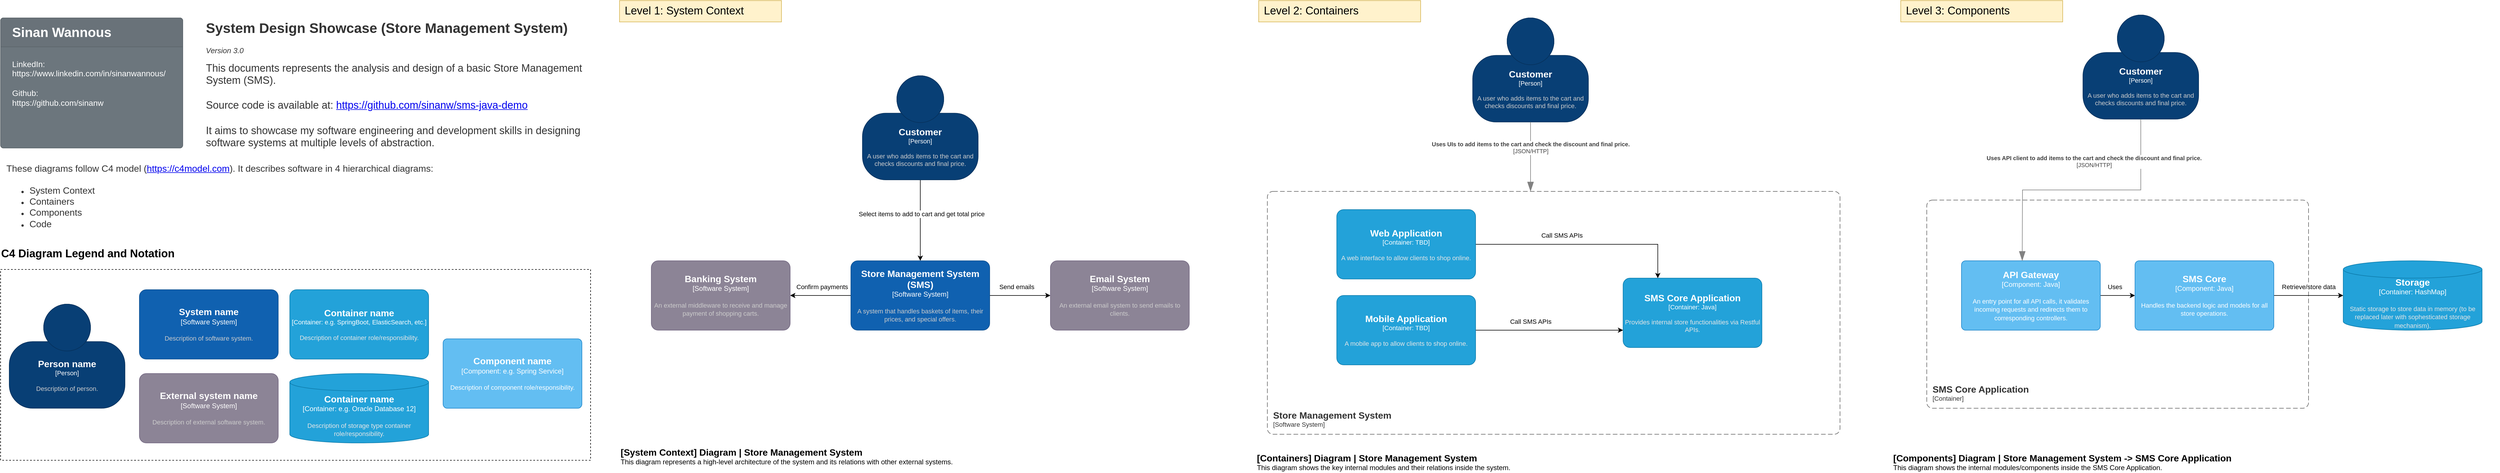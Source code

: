 <mxfile version="21.5.0" type="device">
  <diagram name="Page-1" id="MFLpzhn2GXu0ctGxnvM6">
    <mxGraphModel dx="2534" dy="836" grid="1" gridSize="15" guides="1" tooltips="1" connect="1" arrows="1" fold="1" page="1" pageScale="1" pageWidth="1100" pageHeight="850" background="none" math="0" shadow="0">
      <root>
        <mxCell id="0" />
        <mxCell id="1" parent="0" />
        <mxCell id="vuONfHx-ZHGGwaUKGC4--67" value="" style="rounded=0;whiteSpace=wrap;html=1;fillColor=none;dashed=1;" parent="1" vertex="1">
          <mxGeometry x="-1050" y="480" width="1020" height="330" as="geometry" />
        </mxCell>
        <mxCell id="bbW5NZuDTEyF3h5te4tl-3" style="edgeStyle=orthogonalEdgeStyle;rounded=0;orthogonalLoop=1;jettySize=auto;html=1;entryX=0;entryY=0.5;entryDx=0;entryDy=0;entryPerimeter=0;" parent="1" source="JzZajVvd9xsnFqszx3Ye-1" target="bbW5NZuDTEyF3h5te4tl-2" edge="1">
          <mxGeometry relative="1" as="geometry" />
        </mxCell>
        <mxCell id="bbW5NZuDTEyF3h5te4tl-4" value="Send emails&amp;nbsp;" style="edgeLabel;html=1;align=center;verticalAlign=middle;resizable=0;points=[];" parent="bbW5NZuDTEyF3h5te4tl-3" vertex="1" connectable="0">
          <mxGeometry x="0.213" y="1" relative="1" as="geometry">
            <mxPoint x="-16" y="-14" as="offset" />
          </mxGeometry>
        </mxCell>
        <mxCell id="bbW5NZuDTEyF3h5te4tl-8" style="edgeStyle=orthogonalEdgeStyle;rounded=0;orthogonalLoop=1;jettySize=auto;html=1;entryX=1;entryY=0.5;entryDx=0;entryDy=0;entryPerimeter=0;" parent="1" source="JzZajVvd9xsnFqszx3Ye-1" target="bbW5NZuDTEyF3h5te4tl-7" edge="1">
          <mxGeometry relative="1" as="geometry" />
        </mxCell>
        <mxCell id="bbW5NZuDTEyF3h5te4tl-9" value="Confirm payments" style="edgeLabel;html=1;align=center;verticalAlign=middle;resizable=0;points=[];" parent="bbW5NZuDTEyF3h5te4tl-8" vertex="1" connectable="0">
          <mxGeometry x="0.233" y="-2" relative="1" as="geometry">
            <mxPoint x="14" y="-13" as="offset" />
          </mxGeometry>
        </mxCell>
        <object placeholders="1" c4Name="Store Management System (SMS)" c4Type="Software System" c4Description="A system that handles baskets of items, their prices, and special offers." label="&lt;font style=&quot;font-size: 16px&quot;&gt;&lt;b&gt;%c4Name%&lt;/b&gt;&lt;/font&gt;&lt;div&gt;[%c4Type%]&lt;/div&gt;&lt;br&gt;&lt;div&gt;&lt;font style=&quot;font-size: 11px&quot;&gt;&lt;font color=&quot;#cccccc&quot;&gt;%c4Description%&lt;/font&gt;&lt;/div&gt;" id="JzZajVvd9xsnFqszx3Ye-1">
          <mxCell style="rounded=1;whiteSpace=wrap;html=1;labelBackgroundColor=none;fillColor=#1061B0;fontColor=#ffffff;align=center;arcSize=10;strokeColor=#0D5091;metaEdit=1;resizable=0;points=[[0.25,0,0],[0.5,0,0],[0.75,0,0],[1,0.25,0],[1,0.5,0],[1,0.75,0],[0.75,1,0],[0.5,1,0],[0.25,1,0],[0,0.75,0],[0,0.5,0],[0,0.25,0]];" parent="1" vertex="1">
            <mxGeometry x="420" y="465" width="240" height="120" as="geometry" />
          </mxCell>
        </object>
        <mxCell id="JzZajVvd9xsnFqszx3Ye-3" style="edgeStyle=orthogonalEdgeStyle;rounded=0;orthogonalLoop=1;jettySize=auto;html=1;" parent="1" source="JzZajVvd9xsnFqszx3Ye-2" target="JzZajVvd9xsnFqszx3Ye-1" edge="1">
          <mxGeometry relative="1" as="geometry" />
        </mxCell>
        <mxCell id="JzZajVvd9xsnFqszx3Ye-4" value="Select items to add to cart and get total price" style="edgeLabel;html=1;align=center;verticalAlign=middle;resizable=0;points=[];" parent="JzZajVvd9xsnFqszx3Ye-3" vertex="1" connectable="0">
          <mxGeometry x="-0.16" y="2" relative="1" as="geometry">
            <mxPoint as="offset" />
          </mxGeometry>
        </mxCell>
        <object placeholders="1" c4Name="Customer" c4Type="Person" c4Description="A user who adds items to the cart and checks discounts and final price." label="&lt;font style=&quot;font-size: 16px&quot;&gt;&lt;b&gt;%c4Name%&lt;/b&gt;&lt;/font&gt;&lt;div&gt;[%c4Type%]&lt;/div&gt;&lt;br&gt;&lt;div&gt;&lt;font style=&quot;font-size: 11px&quot;&gt;&lt;font color=&quot;#cccccc&quot;&gt;%c4Description%&lt;/font&gt;&lt;/div&gt;" id="JzZajVvd9xsnFqszx3Ye-2">
          <mxCell style="html=1;fontSize=11;dashed=0;whiteSpace=wrap;fillColor=#083F75;strokeColor=#06315C;fontColor=#ffffff;shape=mxgraph.c4.person2;align=center;metaEdit=1;points=[[0.5,0,0],[1,0.5,0],[1,0.75,0],[0.75,1,0],[0.5,1,0],[0.25,1,0],[0,0.75,0],[0,0.5,0]];resizable=0;shadow=0;" parent="1" vertex="1">
            <mxGeometry x="440" y="145" width="200" height="180" as="geometry" />
          </mxCell>
        </object>
        <object placeholders="1" c4Name="[System Context] Diagram | Store Management System" c4Type="ContainerScopeBoundary" c4Description="This diagram represents a high-level architecture of the system and its relations with other external systems." label="&lt;font style=&quot;font-size: 16px&quot;&gt;&lt;b&gt;&lt;div style=&quot;text-align: left&quot;&gt;%c4Name%&lt;/div&gt;&lt;/b&gt;&lt;/font&gt;&lt;div style=&quot;text-align: left&quot;&gt;%c4Description%&lt;/div&gt;" id="JzZajVvd9xsnFqszx3Ye-6">
          <mxCell style="text;html=1;strokeColor=none;fillColor=none;align=left;verticalAlign=top;whiteSpace=wrap;rounded=0;metaEdit=1;allowArrows=0;resizable=1;rotatable=0;connectable=0;recursiveResize=0;expand=0;pointerEvents=0;points=[[0.25,0,0],[0.5,0,0],[0.75,0,0],[1,0.25,0],[1,0.5,0],[1,0.75,0],[0.75,1,0],[0.5,1,0],[0.25,1,0],[0,0.75,0],[0,0.5,0],[0,0.25,0]];" parent="1" vertex="1">
            <mxGeometry x="20" y="780" width="720" height="40" as="geometry" />
          </mxCell>
        </object>
        <object placeholders="1" c4Name="[Containers] Diagram | Store Management System" c4Type="ContainerDiagramTitle" c4Description="This diagram shows the key internal modules and their relations inside the system." label="&lt;font style=&quot;font-size: 16px&quot;&gt;&lt;b&gt;&lt;div style=&quot;text-align: left&quot;&gt;%c4Name%&lt;/div&gt;&lt;/b&gt;&lt;/font&gt;&lt;div style=&quot;text-align: left&quot;&gt;%c4Description%&lt;/div&gt;" id="vuONfHx-ZHGGwaUKGC4--4">
          <mxCell style="text;html=1;strokeColor=none;fillColor=none;align=left;verticalAlign=top;whiteSpace=wrap;rounded=0;metaEdit=1;allowArrows=0;resizable=1;rotatable=0;connectable=0;recursiveResize=0;expand=0;pointerEvents=0;points=[[0.25,0,0],[0.5,0,0],[0.75,0,0],[1,0.25,0],[1,0.5,0],[1,0.75,0],[0.75,1,0],[0.5,1,0],[0.25,1,0],[0,0.75,0],[0,0.5,0],[0,0.25,0]];" parent="1" vertex="1">
            <mxGeometry x="1120" y="790" width="1030" height="40" as="geometry" />
          </mxCell>
        </object>
        <object placeholders="1" c4Name="Store Management System" c4Type="SystemScopeBoundary" c4Application="Software System" label="&lt;font style=&quot;font-size: 16px&quot;&gt;&lt;b&gt;&lt;div style=&quot;text-align: left&quot;&gt;%c4Name%&lt;/div&gt;&lt;/b&gt;&lt;/font&gt;&lt;div style=&quot;text-align: left&quot;&gt;[%c4Application%]&lt;/div&gt;" id="vuONfHx-ZHGGwaUKGC4--5">
          <mxCell style="rounded=1;fontSize=11;whiteSpace=wrap;html=1;dashed=1;arcSize=20;fillColor=none;strokeColor=#666666;fontColor=#333333;labelBackgroundColor=none;align=left;verticalAlign=bottom;labelBorderColor=none;spacingTop=0;spacing=10;dashPattern=8 4;metaEdit=1;rotatable=0;perimeter=rectanglePerimeter;noLabel=0;labelPadding=0;allowArrows=0;connectable=0;expand=0;recursiveResize=0;editable=1;pointerEvents=0;absoluteArcSize=1;points=[[0.25,0,0],[0.5,0,0],[0.75,0,0],[1,0.25,0],[1,0.5,0],[1,0.75,0],[0.75,1,0],[0.5,1,0],[0.25,1,0],[0,0.75,0],[0,0.5,0],[0,0.25,0]];" parent="1" vertex="1">
            <mxGeometry x="1140" y="345" width="990" height="420" as="geometry" />
          </mxCell>
        </object>
        <object placeholders="1" c4Name="Customer" c4Type="Person" c4Description="A user who adds items to the cart and checks discounts and final price." label="&lt;font style=&quot;font-size: 16px&quot;&gt;&lt;b&gt;%c4Name%&lt;/b&gt;&lt;/font&gt;&lt;div&gt;[%c4Type%]&lt;/div&gt;&lt;br&gt;&lt;div&gt;&lt;font style=&quot;font-size: 11px&quot;&gt;&lt;font color=&quot;#cccccc&quot;&gt;%c4Description%&lt;/font&gt;&lt;/div&gt;" id="vuONfHx-ZHGGwaUKGC4--6">
          <mxCell style="html=1;fontSize=11;dashed=0;whiteSpace=wrap;fillColor=#083F75;strokeColor=#06315C;fontColor=#ffffff;shape=mxgraph.c4.person2;align=center;metaEdit=1;points=[[0.5,0,0],[1,0.5,0],[1,0.75,0],[0.75,1,0],[0.5,1,0],[0.25,1,0],[0,0.75,0],[0,0.5,0]];resizable=0;shadow=0;" parent="1" vertex="1">
            <mxGeometry x="1495" y="45" width="200" height="180" as="geometry" />
          </mxCell>
        </object>
        <object placeholders="1" c4Name="SMS Core Application" c4Type="Container" c4Technology="Java" c4Description="Provides internal store functionalities via Restful APIs. " label="&lt;font style=&quot;font-size: 16px&quot;&gt;&lt;b&gt;%c4Name%&lt;/b&gt;&lt;/font&gt;&lt;div&gt;[%c4Type%: %c4Technology%]&lt;/div&gt;&lt;br&gt;&lt;div&gt;&lt;font style=&quot;font-size: 11px&quot;&gt;&lt;font color=&quot;#E6E6E6&quot;&gt;%c4Description%&lt;/font&gt;&lt;/div&gt;" id="vuONfHx-ZHGGwaUKGC4--8">
          <mxCell style="rounded=1;whiteSpace=wrap;html=1;fontSize=11;labelBackgroundColor=none;fillColor=#23A2D9;fontColor=#ffffff;align=center;arcSize=10;strokeColor=#0E7DAD;metaEdit=1;resizable=0;points=[[0.25,0,0],[0.5,0,0],[0.75,0,0],[1,0.25,0],[1,0.5,0],[1,0.75,0],[0.75,1,0],[0.5,1,0],[0.25,1,0],[0,0.75,0],[0,0.5,0],[0,0.25,0]];" parent="1" vertex="1">
            <mxGeometry x="1755" y="495" width="240" height="120" as="geometry" />
          </mxCell>
        </object>
        <object placeholders="1" c4Type="Relationship" c4Technology="JSON/HTTP" c4Description="Uses UIs to add items to the cart and check the discount and final price." label="&lt;div style=&quot;text-align: left&quot;&gt;&lt;div style=&quot;text-align: center&quot;&gt;&lt;b&gt;%c4Description%&lt;/b&gt;&lt;/div&gt;&lt;div style=&quot;text-align: center&quot;&gt;[%c4Technology%]&lt;/div&gt;&lt;/div&gt;" id="vuONfHx-ZHGGwaUKGC4--15">
          <mxCell style="endArrow=blockThin;html=1;fontSize=10;fontColor=#404040;strokeWidth=1;endFill=1;strokeColor=#828282;elbow=vertical;metaEdit=1;endSize=14;startSize=14;jumpStyle=arc;jumpSize=16;rounded=0;edgeStyle=orthogonalEdgeStyle;" parent="1" source="vuONfHx-ZHGGwaUKGC4--6" edge="1">
            <mxGeometry x="-0.273" width="240" relative="1" as="geometry">
              <mxPoint x="1355" y="300" as="sourcePoint" />
              <mxPoint x="1595" y="345" as="targetPoint" />
              <mxPoint as="offset" />
            </mxGeometry>
          </mxCell>
        </object>
        <object placeholders="1" c4Name="[Components] Diagram | Store Management System -&gt; SMS Core Application" c4Type="ContainerDiagramTitle" c4Description="This diagram shows the internal modules/components inside the SMS Core Application." label="&lt;font style=&quot;font-size: 16px&quot;&gt;&lt;b&gt;&lt;div style=&quot;text-align: left&quot;&gt;%c4Name%&lt;/div&gt;&lt;/b&gt;&lt;/font&gt;&lt;div style=&quot;text-align: left&quot;&gt;%c4Description%&lt;/div&gt;" id="vuONfHx-ZHGGwaUKGC4--17">
          <mxCell style="text;html=1;strokeColor=none;fillColor=none;align=left;verticalAlign=top;whiteSpace=wrap;rounded=0;metaEdit=1;allowArrows=0;resizable=1;rotatable=0;connectable=0;recursiveResize=0;expand=0;pointerEvents=0;points=[[0.25,0,0],[0.5,0,0],[0.75,0,0],[1,0.25,0],[1,0.5,0],[1,0.75,0],[0.75,1,0],[0.5,1,0],[0.25,1,0],[0,0.75,0],[0,0.5,0],[0,0.25,0]];" parent="1" vertex="1">
            <mxGeometry x="2220" y="790" width="1050" height="40" as="geometry" />
          </mxCell>
        </object>
        <object placeholders="1" c4Name="SMS Core Application" c4Type="ContainerScopeBoundary" c4Application="Container" label="&lt;font style=&quot;font-size: 16px&quot;&gt;&lt;b&gt;&lt;div style=&quot;text-align: left&quot;&gt;%c4Name%&lt;/div&gt;&lt;/b&gt;&lt;/font&gt;&lt;div style=&quot;text-align: left&quot;&gt;[%c4Application%]&lt;/div&gt;" id="vuONfHx-ZHGGwaUKGC4--19">
          <mxCell style="rounded=1;fontSize=11;whiteSpace=wrap;html=1;dashed=1;arcSize=20;fillColor=none;strokeColor=#666666;fontColor=#333333;labelBackgroundColor=none;align=left;verticalAlign=bottom;labelBorderColor=none;spacingTop=0;spacing=10;dashPattern=8 4;metaEdit=1;rotatable=0;perimeter=rectanglePerimeter;noLabel=0;labelPadding=0;allowArrows=0;connectable=0;expand=0;recursiveResize=0;editable=1;pointerEvents=0;absoluteArcSize=1;points=[[0.25,0,0],[0.5,0,0],[0.75,0,0],[1,0.25,0],[1,0.5,0],[1,0.75,0],[0.75,1,0],[0.5,1,0],[0.25,1,0],[0,0.75,0],[0,0.5,0],[0,0.25,0]];" parent="1" vertex="1">
            <mxGeometry x="2280" y="360" width="660" height="360" as="geometry" />
          </mxCell>
        </object>
        <object placeholders="1" c4Type="Storage" c4Container="Container" c4Technology="HashMap" c4Description="Static storage to store data in memory (to be replaced later with sophesticated storage mechanism). " label="&lt;font style=&quot;font-size: 16px&quot;&gt;&lt;b&gt;%c4Type%&lt;/b&gt;&lt;/font&gt;&lt;div&gt;[%c4Container%:&amp;nbsp;%c4Technology%]&lt;/div&gt;&lt;br&gt;&lt;div&gt;&lt;font style=&quot;font-size: 11px&quot;&gt;&lt;font color=&quot;#E6E6E6&quot;&gt;%c4Description%&lt;/font&gt;&lt;/div&gt;" id="vuONfHx-ZHGGwaUKGC4--20">
          <mxCell style="shape=cylinder3;size=15;whiteSpace=wrap;html=1;boundedLbl=1;rounded=0;labelBackgroundColor=none;fillColor=#23A2D9;fontSize=12;fontColor=#ffffff;align=center;strokeColor=#0E7DAD;metaEdit=1;points=[[0.5,0,0],[1,0.25,0],[1,0.5,0],[1,0.75,0],[0.5,1,0],[0,0.75,0],[0,0.5,0],[0,0.25,0]];resizable=0;" parent="1" vertex="1">
            <mxGeometry x="3000" y="465" width="240" height="120" as="geometry" />
          </mxCell>
        </object>
        <object placeholders="1" c4Name="Customer" c4Type="Person" c4Description="A user who adds items to the cart and checks discounts and final price." label="&lt;font style=&quot;font-size: 16px&quot;&gt;&lt;b&gt;%c4Name%&lt;/b&gt;&lt;/font&gt;&lt;div&gt;[%c4Type%]&lt;/div&gt;&lt;br&gt;&lt;div&gt;&lt;font style=&quot;font-size: 11px&quot;&gt;&lt;font color=&quot;#cccccc&quot;&gt;%c4Description%&lt;/font&gt;&lt;/div&gt;" id="vuONfHx-ZHGGwaUKGC4--21">
          <mxCell style="html=1;fontSize=11;dashed=0;whiteSpace=wrap;fillColor=#083F75;strokeColor=#06315C;fontColor=#ffffff;shape=mxgraph.c4.person2;align=center;metaEdit=1;points=[[0.5,0,0],[1,0.5,0],[1,0.75,0],[0.75,1,0],[0.5,1,0],[0.25,1,0],[0,0.75,0],[0,0.5,0]];resizable=0;shadow=0;" parent="1" vertex="1">
            <mxGeometry x="2550" y="40" width="200" height="180" as="geometry" />
          </mxCell>
        </object>
        <mxCell id="vuONfHx-ZHGGwaUKGC4--25" style="edgeStyle=orthogonalEdgeStyle;rounded=0;orthogonalLoop=1;jettySize=auto;html=1;entryX=0;entryY=0.5;entryDx=0;entryDy=0;entryPerimeter=0;" parent="1" source="vuONfHx-ZHGGwaUKGC4--22" target="vuONfHx-ZHGGwaUKGC4--23" edge="1">
          <mxGeometry relative="1" as="geometry" />
        </mxCell>
        <mxCell id="vuONfHx-ZHGGwaUKGC4--26" value="Uses" style="edgeLabel;html=1;align=center;verticalAlign=middle;resizable=0;points=[];" parent="vuONfHx-ZHGGwaUKGC4--25" vertex="1" connectable="0">
          <mxGeometry x="0.306" relative="1" as="geometry">
            <mxPoint x="-14" y="-15" as="offset" />
          </mxGeometry>
        </mxCell>
        <object placeholders="1" c4Name="API Gateway" c4Type="Component" c4Technology="Java" c4Description="An entry point for all API calls, it validates incoming requests and redirects them to corresponding controllers." label="&lt;font style=&quot;font-size: 16px&quot;&gt;&lt;b&gt;%c4Name%&lt;/b&gt;&lt;/font&gt;&lt;div&gt;[%c4Type%: %c4Technology%]&lt;/div&gt;&lt;br&gt;&lt;div&gt;&lt;font style=&quot;font-size: 11px&quot;&gt;%c4Description%&lt;/font&gt;&lt;/div&gt;" id="vuONfHx-ZHGGwaUKGC4--22">
          <mxCell style="rounded=1;whiteSpace=wrap;html=1;labelBackgroundColor=none;fillColor=#63BEF2;fontColor=#ffffff;align=center;arcSize=6;strokeColor=#2086C9;metaEdit=1;resizable=0;points=[[0.25,0,0],[0.5,0,0],[0.75,0,0],[1,0.25,0],[1,0.5,0],[1,0.75,0],[0.75,1,0],[0.5,1,0],[0.25,1,0],[0,0.75,0],[0,0.5,0],[0,0.25,0]];" parent="1" vertex="1">
            <mxGeometry x="2340" y="465" width="240" height="120" as="geometry" />
          </mxCell>
        </object>
        <mxCell id="vuONfHx-ZHGGwaUKGC4--27" style="edgeStyle=orthogonalEdgeStyle;rounded=0;orthogonalLoop=1;jettySize=auto;html=1;entryX=0;entryY=0.5;entryDx=0;entryDy=0;entryPerimeter=0;" parent="1" source="vuONfHx-ZHGGwaUKGC4--23" target="vuONfHx-ZHGGwaUKGC4--20" edge="1">
          <mxGeometry relative="1" as="geometry" />
        </mxCell>
        <mxCell id="vuONfHx-ZHGGwaUKGC4--28" value="Retrieve/store data" style="edgeLabel;html=1;align=center;verticalAlign=middle;resizable=0;points=[];" parent="vuONfHx-ZHGGwaUKGC4--27" vertex="1" connectable="0">
          <mxGeometry x="0.702" y="1" relative="1" as="geometry">
            <mxPoint x="-42" y="-14" as="offset" />
          </mxGeometry>
        </mxCell>
        <object placeholders="1" c4Name="SMS Core" c4Type="Component" c4Technology="Java" c4Description="Handles the backend logic and models for all store operations." label="&lt;font style=&quot;font-size: 16px&quot;&gt;&lt;b&gt;%c4Name%&lt;/b&gt;&lt;/font&gt;&lt;div&gt;[%c4Type%: %c4Technology%]&lt;/div&gt;&lt;br&gt;&lt;div&gt;&lt;font style=&quot;font-size: 11px&quot;&gt;%c4Description%&lt;/font&gt;&lt;/div&gt;" id="vuONfHx-ZHGGwaUKGC4--23">
          <mxCell style="rounded=1;whiteSpace=wrap;html=1;labelBackgroundColor=none;fillColor=#63BEF2;fontColor=#ffffff;align=center;arcSize=6;strokeColor=#2086C9;metaEdit=1;resizable=0;points=[[0.25,0,0],[0.5,0,0],[0.75,0,0],[1,0.25,0],[1,0.5,0],[1,0.75,0],[0.75,1,0],[0.5,1,0],[0.25,1,0],[0,0.75,0],[0,0.5,0],[0,0.25,0]];" parent="1" vertex="1">
            <mxGeometry x="2640" y="465" width="240" height="120" as="geometry" />
          </mxCell>
        </object>
        <object placeholders="1" c4Type="Relationship" c4Technology="JSON/HTTP" c4Description="Uses API client to add items to the cart and check the discount and final price." label="&lt;div style=&quot;text-align: left&quot;&gt;&lt;div style=&quot;text-align: center&quot;&gt;&lt;b&gt;%c4Description%&lt;/b&gt;&lt;/div&gt;&lt;div style=&quot;text-align: center&quot;&gt;[%c4Technology%]&lt;/div&gt;&lt;/div&gt;" id="vuONfHx-ZHGGwaUKGC4--24">
          <mxCell style="endArrow=blockThin;html=1;fontSize=10;fontColor=#404040;strokeWidth=1;endFill=1;strokeColor=#828282;elbow=vertical;metaEdit=1;endSize=14;startSize=14;jumpStyle=arc;jumpSize=16;rounded=0;edgeStyle=orthogonalEdgeStyle;exitX=0.5;exitY=1;exitDx=0;exitDy=0;exitPerimeter=0;" parent="1" source="vuONfHx-ZHGGwaUKGC4--21" edge="1">
            <mxGeometry x="-0.092" y="-50" width="240" relative="1" as="geometry">
              <mxPoint x="2610" y="255" as="sourcePoint" />
              <mxPoint x="2445" y="465" as="targetPoint" />
              <mxPoint as="offset" />
            </mxGeometry>
          </mxCell>
        </object>
        <mxCell id="vuONfHx-ZHGGwaUKGC4--43" value="&lt;h1&gt;System Design Showcase (Store Management System)&lt;/h1&gt;&lt;div&gt;&lt;i&gt;&lt;font style=&quot;font-size: 13px;&quot;&gt;Version 3.0&lt;/font&gt;&lt;/i&gt;&lt;/div&gt;&lt;p&gt;&lt;/p&gt;&lt;div&gt;&lt;font style=&quot;font-size: 18px;&quot;&gt;This documents represents the analysis and design of a basic Store Management System (SMS).&lt;/font&gt;&lt;/div&gt;&lt;div&gt;&lt;font style=&quot;font-size: 18px;&quot;&gt;&lt;br&gt;&lt;/font&gt;&lt;/div&gt;&lt;div&gt;&lt;font style=&quot;font-size: 18px;&quot;&gt;Source code is available at:&amp;nbsp;&lt;font color=&quot;#007fff&quot;&gt;&lt;a href=&quot;https://github.com/sinanw/sms-java-demo&quot;&gt;https://github.com/sinanw/sms-java-demo&lt;/a&gt;&lt;/font&gt;&lt;/font&gt;&lt;/div&gt;&lt;div&gt;&lt;font style=&quot;font-size: 18px;&quot;&gt;&lt;br&gt;&lt;/font&gt;&lt;/div&gt;&lt;div&gt;&lt;font style=&quot;font-size: 18px;&quot;&gt;It aims to showcase my software engineering and development skills in designing software systems at multiple levels of abstraction.&lt;/font&gt;&lt;/div&gt;&lt;div&gt;&lt;br&gt;&lt;/div&gt;&lt;p&gt;&lt;/p&gt;" style="text;html=1;strokeColor=none;fillColor=none;spacing=10;spacingTop=-12;whiteSpace=wrap;overflow=hidden;rounded=0;labelBackgroundColor=none;spacingLeft=0;glass=0;perimeterSpacing=0;fontColor=#333333;" parent="1" vertex="1">
          <mxGeometry x="-705" y="30" width="690" height="255" as="geometry" />
        </mxCell>
        <object placeholders="1" c4Name="Person name" c4Type="Person" c4Description="Description of person." label="&lt;font style=&quot;font-size: 16px&quot;&gt;&lt;b&gt;%c4Name%&lt;/b&gt;&lt;/font&gt;&lt;div&gt;[%c4Type%]&lt;/div&gt;&lt;br&gt;&lt;div&gt;&lt;font style=&quot;font-size: 11px&quot;&gt;&lt;font color=&quot;#cccccc&quot;&gt;%c4Description%&lt;/font&gt;&lt;/div&gt;" id="vuONfHx-ZHGGwaUKGC4--57">
          <mxCell style="html=1;fontSize=11;dashed=0;whiteSpace=wrap;fillColor=#083F75;strokeColor=#06315C;fontColor=#ffffff;shape=mxgraph.c4.person2;align=center;metaEdit=1;points=[[0.5,0,0],[1,0.5,0],[1,0.75,0],[0.75,1,0],[0.5,1,0],[0.25,1,0],[0,0.75,0],[0,0.5,0]];resizable=0;" parent="1" vertex="1">
            <mxGeometry x="-1035" y="540" width="200" height="180" as="geometry" />
          </mxCell>
        </object>
        <mxCell id="vuONfHx-ZHGGwaUKGC4--59" value="C4 Diagram Legend and Notation" style="text;strokeColor=none;fillColor=none;html=1;fontSize=19;fontStyle=1;verticalAlign=middle;align=left;" parent="1" vertex="1">
          <mxGeometry x="-1051" y="433" width="840" height="40" as="geometry" />
        </mxCell>
        <object placeholders="1" c4Name="System name" c4Type="Software System" c4Description="Description of software system." label="&lt;font style=&quot;font-size: 16px&quot;&gt;&lt;b&gt;%c4Name%&lt;/b&gt;&lt;/font&gt;&lt;div&gt;[%c4Type%]&lt;/div&gt;&lt;br&gt;&lt;div&gt;&lt;font style=&quot;font-size: 11px&quot;&gt;&lt;font color=&quot;#cccccc&quot;&gt;%c4Description%&lt;/font&gt;&lt;/div&gt;" id="vuONfHx-ZHGGwaUKGC4--60">
          <mxCell style="rounded=1;whiteSpace=wrap;html=1;labelBackgroundColor=none;fillColor=#1061B0;fontColor=#ffffff;align=center;arcSize=10;strokeColor=#0D5091;metaEdit=1;resizable=0;points=[[0.25,0,0],[0.5,0,0],[0.75,0,0],[1,0.25,0],[1,0.5,0],[1,0.75,0],[0.75,1,0],[0.5,1,0],[0.25,1,0],[0,0.75,0],[0,0.5,0],[0,0.25,0]];spacing=2;" parent="1" vertex="1">
            <mxGeometry x="-810" y="515" width="240" height="120" as="geometry" />
          </mxCell>
        </object>
        <object placeholders="1" c4Name="Container name" c4Type="Container" c4Technology="e.g. SpringBoot, ElasticSearch, etc." c4Description="Description of container role/responsibility." label="&lt;font style=&quot;font-size: 16px&quot;&gt;&lt;b&gt;%c4Name%&lt;/b&gt;&lt;/font&gt;&lt;div&gt;[%c4Type%: %c4Technology%]&lt;/div&gt;&lt;br&gt;&lt;div&gt;&lt;font style=&quot;font-size: 11px&quot;&gt;&lt;font color=&quot;#E6E6E6&quot;&gt;%c4Description%&lt;/font&gt;&lt;/div&gt;" id="vuONfHx-ZHGGwaUKGC4--62">
          <mxCell style="rounded=1;whiteSpace=wrap;html=1;fontSize=11;labelBackgroundColor=none;fillColor=#23A2D9;fontColor=#ffffff;align=center;arcSize=10;strokeColor=#0E7DAD;metaEdit=1;resizable=0;points=[[0.25,0,0],[0.5,0,0],[0.75,0,0],[1,0.25,0],[1,0.5,0],[1,0.75,0],[0.75,1,0],[0.5,1,0],[0.25,1,0],[0,0.75,0],[0,0.5,0],[0,0.25,0]];" parent="1" vertex="1">
            <mxGeometry x="-550" y="515" width="240" height="120" as="geometry" />
          </mxCell>
        </object>
        <object placeholders="1" c4Type="Container name" c4Container="Container" c4Technology="e.g. Oracle Database 12" c4Description="Description of storage type container role/responsibility." label="&lt;font style=&quot;font-size: 16px&quot;&gt;&lt;b&gt;%c4Type%&lt;/b&gt;&lt;/font&gt;&lt;div&gt;[%c4Container%:&amp;nbsp;%c4Technology%]&lt;/div&gt;&lt;br&gt;&lt;div&gt;&lt;font style=&quot;font-size: 11px&quot;&gt;&lt;font color=&quot;#E6E6E6&quot;&gt;%c4Description%&lt;/font&gt;&lt;/div&gt;" id="vuONfHx-ZHGGwaUKGC4--63">
          <mxCell style="shape=cylinder3;size=15;whiteSpace=wrap;html=1;boundedLbl=1;rounded=0;labelBackgroundColor=none;fillColor=#23A2D9;fontSize=12;fontColor=#ffffff;align=center;strokeColor=#0E7DAD;metaEdit=1;points=[[0.5,0,0],[1,0.25,0],[1,0.5,0],[1,0.75,0],[0.5,1,0],[0,0.75,0],[0,0.5,0],[0,0.25,0]];resizable=0;" parent="1" vertex="1">
            <mxGeometry x="-550" y="660" width="240" height="120" as="geometry" />
          </mxCell>
        </object>
        <object placeholders="1" c4Name="Component name" c4Type="Component" c4Technology="e.g. Spring Service" c4Description="Description of component role/responsibility." label="&lt;font style=&quot;font-size: 16px&quot;&gt;&lt;b&gt;%c4Name%&lt;/b&gt;&lt;/font&gt;&lt;div&gt;[%c4Type%: %c4Technology%]&lt;/div&gt;&lt;br&gt;&lt;div&gt;&lt;font style=&quot;font-size: 11px&quot;&gt;%c4Description%&lt;/font&gt;&lt;/div&gt;" id="vuONfHx-ZHGGwaUKGC4--65">
          <mxCell style="rounded=1;whiteSpace=wrap;html=1;labelBackgroundColor=none;fillColor=#63BEF2;fontColor=#ffffff;align=center;arcSize=6;strokeColor=#2086C9;metaEdit=1;resizable=0;points=[[0.25,0,0],[0.5,0,0],[0.75,0,0],[1,0.25,0],[1,0.5,0],[1,0.75,0],[0.75,1,0],[0.5,1,0],[0.25,1,0],[0,0.75,0],[0,0.5,0],[0,0.25,0]];" parent="1" vertex="1">
            <mxGeometry x="-285" y="600" width="240" height="120" as="geometry" />
          </mxCell>
        </object>
        <object placeholders="1" c4Name="External system name" c4Type="Software System" c4Description="Description of external software system." label="&lt;font style=&quot;font-size: 16px&quot;&gt;&lt;b&gt;%c4Name%&lt;/b&gt;&lt;/font&gt;&lt;div&gt;[%c4Type%]&lt;/div&gt;&lt;br&gt;&lt;div&gt;&lt;font style=&quot;font-size: 11px&quot;&gt;&lt;font color=&quot;#cccccc&quot;&gt;%c4Description%&lt;/font&gt;&lt;/div&gt;" id="bbW5NZuDTEyF3h5te4tl-1">
          <mxCell style="rounded=1;whiteSpace=wrap;html=1;labelBackgroundColor=none;fillColor=#8C8496;fontColor=#ffffff;align=center;arcSize=10;strokeColor=#736782;metaEdit=1;resizable=0;points=[[0.25,0,0],[0.5,0,0],[0.75,0,0],[1,0.25,0],[1,0.5,0],[1,0.75,0],[0.75,1,0],[0.5,1,0],[0.25,1,0],[0,0.75,0],[0,0.5,0],[0,0.25,0]];" parent="1" vertex="1">
            <mxGeometry x="-810" y="660" width="240" height="120" as="geometry" />
          </mxCell>
        </object>
        <object placeholders="1" c4Name="Email System" c4Type="Software System" c4Description="An external email system to send emails to clients." label="&lt;font style=&quot;font-size: 16px&quot;&gt;&lt;b&gt;%c4Name%&lt;/b&gt;&lt;/font&gt;&lt;div&gt;[%c4Type%]&lt;/div&gt;&lt;br&gt;&lt;div&gt;&lt;font style=&quot;font-size: 11px&quot;&gt;&lt;font color=&quot;#cccccc&quot;&gt;%c4Description%&lt;/font&gt;&lt;/div&gt;" id="bbW5NZuDTEyF3h5te4tl-2">
          <mxCell style="rounded=1;whiteSpace=wrap;html=1;labelBackgroundColor=none;fillColor=#8C8496;fontColor=#ffffff;align=center;arcSize=10;strokeColor=#736782;metaEdit=1;resizable=0;points=[[0.25,0,0],[0.5,0,0],[0.75,0,0],[1,0.25,0],[1,0.5,0],[1,0.75,0],[0.75,1,0],[0.5,1,0],[0.25,1,0],[0,0.75,0],[0,0.5,0],[0,0.25,0]];" parent="1" vertex="1">
            <mxGeometry x="765" y="465" width="240" height="120" as="geometry" />
          </mxCell>
        </object>
        <object placeholders="1" c4Name="Banking System" c4Type="Software System" c4Description="An external middleware to receive and manage payment of shopping carts." label="&lt;font style=&quot;font-size: 16px&quot;&gt;&lt;b&gt;%c4Name%&lt;/b&gt;&lt;/font&gt;&lt;div&gt;[%c4Type%]&lt;/div&gt;&lt;br&gt;&lt;div&gt;&lt;font style=&quot;font-size: 11px&quot;&gt;&lt;font color=&quot;#cccccc&quot;&gt;%c4Description%&lt;/font&gt;&lt;/div&gt;" id="bbW5NZuDTEyF3h5te4tl-7">
          <mxCell style="rounded=1;whiteSpace=wrap;html=1;labelBackgroundColor=none;fillColor=#8C8496;fontColor=#ffffff;align=center;arcSize=10;strokeColor=#736782;metaEdit=1;resizable=0;points=[[0.25,0,0],[0.5,0,0],[0.75,0,0],[1,0.25,0],[1,0.5,0],[1,0.75,0],[0.75,1,0],[0.5,1,0],[0.25,1,0],[0,0.75,0],[0,0.5,0],[0,0.25,0]];" parent="1" vertex="1">
            <mxGeometry x="75" y="465" width="240" height="120" as="geometry" />
          </mxCell>
        </object>
        <mxCell id="bbW5NZuDTEyF3h5te4tl-20" style="edgeStyle=orthogonalEdgeStyle;rounded=0;orthogonalLoop=1;jettySize=auto;html=1;entryX=0;entryY=0.75;entryDx=0;entryDy=0;entryPerimeter=0;exitX=1;exitY=0.5;exitDx=0;exitDy=0;exitPerimeter=0;" parent="1" source="bbW5NZuDTEyF3h5te4tl-18" target="vuONfHx-ZHGGwaUKGC4--8" edge="1">
          <mxGeometry relative="1" as="geometry">
            <Array as="points">
              <mxPoint x="1605" y="585" />
              <mxPoint x="1605" y="585" />
            </Array>
          </mxGeometry>
        </mxCell>
        <mxCell id="bbW5NZuDTEyF3h5te4tl-21" value="Call SMS APIs" style="edgeLabel;html=1;align=center;verticalAlign=middle;resizable=0;points=[];" parent="bbW5NZuDTEyF3h5te4tl-20" vertex="1" connectable="0">
          <mxGeometry x="-0.291" y="-1" relative="1" as="geometry">
            <mxPoint x="4" y="-16" as="offset" />
          </mxGeometry>
        </mxCell>
        <object placeholders="1" c4Name="Mobile Application" c4Type="Container" c4Technology="TBD" c4Description="A mobile app to allow clients to shop online." label="&lt;font style=&quot;font-size: 16px&quot;&gt;&lt;b&gt;%c4Name%&lt;/b&gt;&lt;/font&gt;&lt;div&gt;[%c4Type%: %c4Technology%]&lt;/div&gt;&lt;br&gt;&lt;div&gt;&lt;font style=&quot;font-size: 11px&quot;&gt;&lt;font color=&quot;#E6E6E6&quot;&gt;%c4Description%&lt;/font&gt;&lt;/div&gt;" id="bbW5NZuDTEyF3h5te4tl-18">
          <mxCell style="rounded=1;whiteSpace=wrap;html=1;fontSize=11;labelBackgroundColor=none;fillColor=#23A2D9;fontColor=#ffffff;align=center;arcSize=10;strokeColor=#0E7DAD;metaEdit=1;resizable=0;points=[[0.25,0,0],[0.5,0,0],[0.75,0,0],[1,0.25,0],[1,0.5,0],[1,0.75,0],[0.75,1,0],[0.5,1,0],[0.25,1,0],[0,0.75,0],[0,0.5,0],[0,0.25,0]];" parent="1" vertex="1">
            <mxGeometry x="1260" y="525" width="240" height="120" as="geometry" />
          </mxCell>
        </object>
        <mxCell id="bbW5NZuDTEyF3h5te4tl-22" style="edgeStyle=orthogonalEdgeStyle;rounded=0;orthogonalLoop=1;jettySize=auto;html=1;entryX=0.25;entryY=0;entryDx=0;entryDy=0;entryPerimeter=0;" parent="1" source="bbW5NZuDTEyF3h5te4tl-19" target="vuONfHx-ZHGGwaUKGC4--8" edge="1">
          <mxGeometry relative="1" as="geometry">
            <mxPoint x="1755" y="420" as="targetPoint" />
            <Array as="points">
              <mxPoint x="1815" y="437" />
            </Array>
          </mxGeometry>
        </mxCell>
        <mxCell id="bbW5NZuDTEyF3h5te4tl-23" value="Call SMS APIs" style="edgeLabel;html=1;align=center;verticalAlign=middle;resizable=0;points=[];" parent="bbW5NZuDTEyF3h5te4tl-22" vertex="1" connectable="0">
          <mxGeometry x="-0.544" y="-2" relative="1" as="geometry">
            <mxPoint x="64" y="-18" as="offset" />
          </mxGeometry>
        </mxCell>
        <object placeholders="1" c4Name="Web Application" c4Type="Container" c4Technology="TBD" c4Description="A web interface to allow clients to shop online." label="&lt;font style=&quot;font-size: 16px&quot;&gt;&lt;b&gt;%c4Name%&lt;/b&gt;&lt;/font&gt;&lt;div&gt;[%c4Type%: %c4Technology%]&lt;/div&gt;&lt;br&gt;&lt;div&gt;&lt;font style=&quot;font-size: 11px&quot;&gt;&lt;font color=&quot;#E6E6E6&quot;&gt;%c4Description%&lt;/font&gt;&lt;/div&gt;" id="bbW5NZuDTEyF3h5te4tl-19">
          <mxCell style="rounded=1;whiteSpace=wrap;html=1;fontSize=11;labelBackgroundColor=none;fillColor=#23A2D9;fontColor=#ffffff;align=center;arcSize=10;strokeColor=#0E7DAD;metaEdit=1;resizable=0;points=[[0.25,0,0],[0.5,0,0],[0.75,0,0],[1,0.25,0],[1,0.5,0],[1,0.75,0],[0.75,1,0],[0.5,1,0],[0.25,1,0],[0,0.75,0],[0,0.5,0],[0,0.25,0]];" parent="1" vertex="1">
            <mxGeometry x="1260" y="376.5" width="240" height="120" as="geometry" />
          </mxCell>
        </object>
        <mxCell id="bbW5NZuDTEyF3h5te4tl-28" value="LinkedIn:&amp;nbsp;&lt;br&gt;https://www.linkedin.com/in/sinanwannous/&lt;br&gt;&lt;br&gt;Github:&lt;br&gt;https://github.com/sinanw" style="html=1;shadow=0;dashed=0;shape=mxgraph.bootstrap.rrect;rSize=5;strokeColor=#5B646A;html=1;whiteSpace=wrap;fillColor=#6C767D;fontColor=#ffffff;verticalAlign=middle;align=left;spacing=20;spacingBottom=0;fontSize=14;labelBackgroundColor=none;spacingTop=0;" parent="1" vertex="1">
          <mxGeometry x="-1050" y="45" width="315" height="225" as="geometry" />
        </mxCell>
        <mxCell id="bbW5NZuDTEyF3h5te4tl-29" value="&lt;b style=&quot;font-size: 23px;&quot;&gt;Sinan Wannous&lt;/b&gt;" style="html=1;shadow=0;dashed=0;shape=mxgraph.bootstrap.topButton;rSize=5;perimeter=none;whiteSpace=wrap;fillColor=#697279;strokeColor=#5B646A;fontColor=#ffffff;resizeWidth=1;fontSize=23;align=left;spacing=20;" parent="bbW5NZuDTEyF3h5te4tl-28" vertex="1">
          <mxGeometry width="315.0" height="50" relative="1" as="geometry" />
        </mxCell>
        <mxCell id="bbW5NZuDTEyF3h5te4tl-30" value="&lt;h1&gt;&lt;span style=&quot;font-size: medium; background-color: initial; font-weight: normal;&quot;&gt;These diagrams follow C4 model (&lt;/span&gt;&lt;font style=&quot;font-size: medium; background-color: initial; font-weight: normal;&quot; color=&quot;#007fff&quot;&gt;&lt;a href=&quot;https://c4model.com&quot;&gt;https://c4model.com&lt;/a&gt;&lt;/font&gt;&lt;span style=&quot;font-size: medium; background-color: initial; font-weight: normal;&quot;&gt;). It describes software in 4 hierarchical diagrams:&lt;/span&gt;&lt;br&gt;&lt;/h1&gt;&lt;div&gt;&lt;ul&gt;&lt;li&gt;&lt;font size=&quot;3&quot;&gt;System Context&lt;/font&gt;&lt;/li&gt;&lt;li&gt;&lt;font size=&quot;3&quot;&gt;Containers&lt;/font&gt;&lt;/li&gt;&lt;li&gt;&lt;font size=&quot;3&quot;&gt;Components&lt;/font&gt;&lt;/li&gt;&lt;li&gt;&lt;font size=&quot;3&quot;&gt;Code&lt;/font&gt;&lt;/li&gt;&lt;/ul&gt;&lt;/div&gt;&lt;p&gt;&lt;/p&gt;" style="text;html=1;strokeColor=none;fillColor=none;spacing=10;spacingTop=-12;whiteSpace=wrap;overflow=hidden;rounded=0;labelBackgroundColor=none;spacingLeft=0;glass=0;perimeterSpacing=0;fontColor=#333333;" parent="1" vertex="1">
          <mxGeometry x="-1050" y="270" width="885" height="150" as="geometry" />
        </mxCell>
        <mxCell id="bbW5NZuDTEyF3h5te4tl-39" value="Level 1: System Context" style="whiteSpace=wrap;html=1;shadow=0;dashed=0;fontSize=19;align=left;fillColor=#fff2cc;strokeColor=#d6b656;spacingLeft=7;" parent="1" vertex="1">
          <mxGeometry x="20" y="15.0" width="280" height="36.88" as="geometry" />
        </mxCell>
        <mxCell id="bbW5NZuDTEyF3h5te4tl-40" value="Level 2: Containers" style="whiteSpace=wrap;html=1;shadow=0;dashed=0;fontSize=19;align=left;fillColor=#fff2cc;strokeColor=#d6b656;spacingLeft=7;" parent="1" vertex="1">
          <mxGeometry x="1125" y="15" width="280" height="36.88" as="geometry" />
        </mxCell>
        <mxCell id="bbW5NZuDTEyF3h5te4tl-41" value="Level 3: Components" style="whiteSpace=wrap;html=1;shadow=0;dashed=0;fontSize=19;align=left;fillColor=#fff2cc;strokeColor=#d6b656;spacingLeft=7;" parent="1" vertex="1">
          <mxGeometry x="2235" y="15" width="280" height="36.88" as="geometry" />
        </mxCell>
      </root>
    </mxGraphModel>
  </diagram>
</mxfile>

